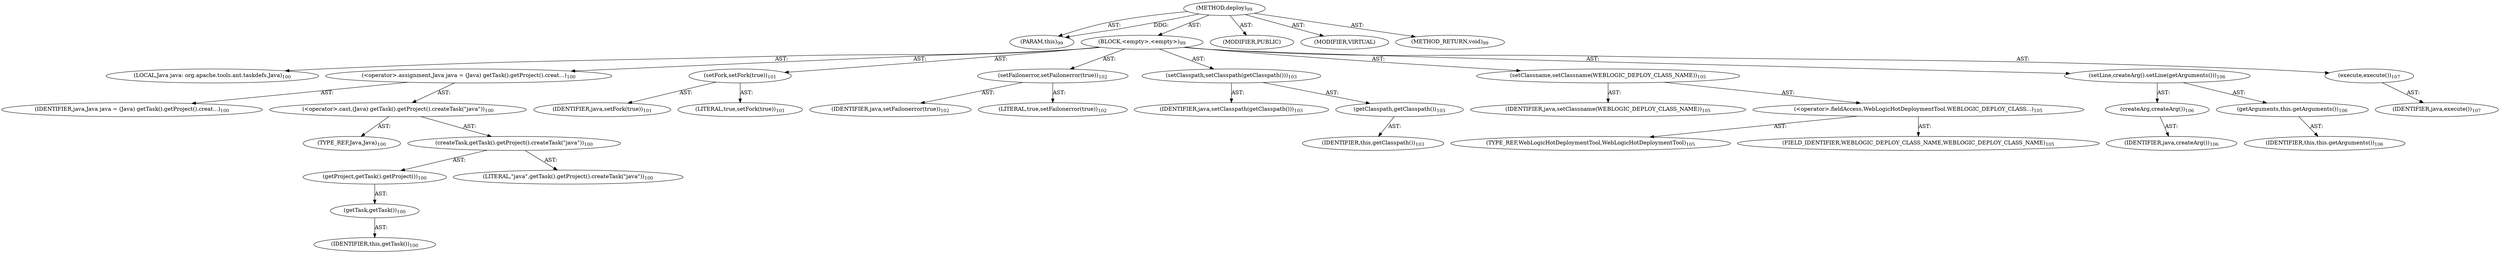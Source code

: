 digraph "deploy" {  
"111669149696" [label = <(METHOD,deploy)<SUB>99</SUB>> ]
"115964116992" [label = <(PARAM,this)<SUB>99</SUB>> ]
"25769803776" [label = <(BLOCK,&lt;empty&gt;,&lt;empty&gt;)<SUB>99</SUB>> ]
"94489280512" [label = <(LOCAL,Java java: org.apache.tools.ant.taskdefs.Java)<SUB>100</SUB>> ]
"30064771072" [label = <(&lt;operator&gt;.assignment,Java java = (Java) getTask().getProject().creat...)<SUB>100</SUB>> ]
"68719476760" [label = <(IDENTIFIER,java,Java java = (Java) getTask().getProject().creat...)<SUB>100</SUB>> ]
"30064771073" [label = <(&lt;operator&gt;.cast,(Java) getTask().getProject().createTask(&quot;java&quot;))<SUB>100</SUB>> ]
"180388626432" [label = <(TYPE_REF,Java,Java)<SUB>100</SUB>> ]
"30064771074" [label = <(createTask,getTask().getProject().createTask(&quot;java&quot;))<SUB>100</SUB>> ]
"30064771075" [label = <(getProject,getTask().getProject())<SUB>100</SUB>> ]
"30064771076" [label = <(getTask,getTask())<SUB>100</SUB>> ]
"68719476736" [label = <(IDENTIFIER,this,getTask())<SUB>100</SUB>> ]
"90194313216" [label = <(LITERAL,&quot;java&quot;,getTask().getProject().createTask(&quot;java&quot;))<SUB>100</SUB>> ]
"30064771077" [label = <(setFork,setFork(true))<SUB>101</SUB>> ]
"68719476761" [label = <(IDENTIFIER,java,setFork(true))<SUB>101</SUB>> ]
"90194313217" [label = <(LITERAL,true,setFork(true))<SUB>101</SUB>> ]
"30064771078" [label = <(setFailonerror,setFailonerror(true))<SUB>102</SUB>> ]
"68719476762" [label = <(IDENTIFIER,java,setFailonerror(true))<SUB>102</SUB>> ]
"90194313218" [label = <(LITERAL,true,setFailonerror(true))<SUB>102</SUB>> ]
"30064771079" [label = <(setClasspath,setClasspath(getClasspath()))<SUB>103</SUB>> ]
"68719476763" [label = <(IDENTIFIER,java,setClasspath(getClasspath()))<SUB>103</SUB>> ]
"30064771080" [label = <(getClasspath,getClasspath())<SUB>103</SUB>> ]
"68719476737" [label = <(IDENTIFIER,this,getClasspath())<SUB>103</SUB>> ]
"30064771081" [label = <(setClassname,setClassname(WEBLOGIC_DEPLOY_CLASS_NAME))<SUB>105</SUB>> ]
"68719476764" [label = <(IDENTIFIER,java,setClassname(WEBLOGIC_DEPLOY_CLASS_NAME))<SUB>105</SUB>> ]
"30064771082" [label = <(&lt;operator&gt;.fieldAccess,WebLogicHotDeploymentTool.WEBLOGIC_DEPLOY_CLASS...)<SUB>105</SUB>> ]
"180388626433" [label = <(TYPE_REF,WebLogicHotDeploymentTool,WebLogicHotDeploymentTool)<SUB>105</SUB>> ]
"55834574848" [label = <(FIELD_IDENTIFIER,WEBLOGIC_DEPLOY_CLASS_NAME,WEBLOGIC_DEPLOY_CLASS_NAME)<SUB>105</SUB>> ]
"30064771083" [label = <(setLine,createArg().setLine(getArguments()))<SUB>106</SUB>> ]
"30064771084" [label = <(createArg,createArg())<SUB>106</SUB>> ]
"68719476765" [label = <(IDENTIFIER,java,createArg())<SUB>106</SUB>> ]
"30064771085" [label = <(getArguments,this.getArguments())<SUB>106</SUB>> ]
"68719476738" [label = <(IDENTIFIER,this,this.getArguments())<SUB>106</SUB>> ]
"30064771086" [label = <(execute,execute())<SUB>107</SUB>> ]
"68719476766" [label = <(IDENTIFIER,java,execute())<SUB>107</SUB>> ]
"133143986183" [label = <(MODIFIER,PUBLIC)> ]
"133143986184" [label = <(MODIFIER,VIRTUAL)> ]
"128849018880" [label = <(METHOD_RETURN,void)<SUB>99</SUB>> ]
  "111669149696" -> "115964116992"  [ label = "AST: "] 
  "111669149696" -> "25769803776"  [ label = "AST: "] 
  "111669149696" -> "133143986183"  [ label = "AST: "] 
  "111669149696" -> "133143986184"  [ label = "AST: "] 
  "111669149696" -> "128849018880"  [ label = "AST: "] 
  "25769803776" -> "94489280512"  [ label = "AST: "] 
  "25769803776" -> "30064771072"  [ label = "AST: "] 
  "25769803776" -> "30064771077"  [ label = "AST: "] 
  "25769803776" -> "30064771078"  [ label = "AST: "] 
  "25769803776" -> "30064771079"  [ label = "AST: "] 
  "25769803776" -> "30064771081"  [ label = "AST: "] 
  "25769803776" -> "30064771083"  [ label = "AST: "] 
  "25769803776" -> "30064771086"  [ label = "AST: "] 
  "30064771072" -> "68719476760"  [ label = "AST: "] 
  "30064771072" -> "30064771073"  [ label = "AST: "] 
  "30064771073" -> "180388626432"  [ label = "AST: "] 
  "30064771073" -> "30064771074"  [ label = "AST: "] 
  "30064771074" -> "30064771075"  [ label = "AST: "] 
  "30064771074" -> "90194313216"  [ label = "AST: "] 
  "30064771075" -> "30064771076"  [ label = "AST: "] 
  "30064771076" -> "68719476736"  [ label = "AST: "] 
  "30064771077" -> "68719476761"  [ label = "AST: "] 
  "30064771077" -> "90194313217"  [ label = "AST: "] 
  "30064771078" -> "68719476762"  [ label = "AST: "] 
  "30064771078" -> "90194313218"  [ label = "AST: "] 
  "30064771079" -> "68719476763"  [ label = "AST: "] 
  "30064771079" -> "30064771080"  [ label = "AST: "] 
  "30064771080" -> "68719476737"  [ label = "AST: "] 
  "30064771081" -> "68719476764"  [ label = "AST: "] 
  "30064771081" -> "30064771082"  [ label = "AST: "] 
  "30064771082" -> "180388626433"  [ label = "AST: "] 
  "30064771082" -> "55834574848"  [ label = "AST: "] 
  "30064771083" -> "30064771084"  [ label = "AST: "] 
  "30064771083" -> "30064771085"  [ label = "AST: "] 
  "30064771084" -> "68719476765"  [ label = "AST: "] 
  "30064771085" -> "68719476738"  [ label = "AST: "] 
  "30064771086" -> "68719476766"  [ label = "AST: "] 
  "111669149696" -> "115964116992"  [ label = "DDG: "] 
}
